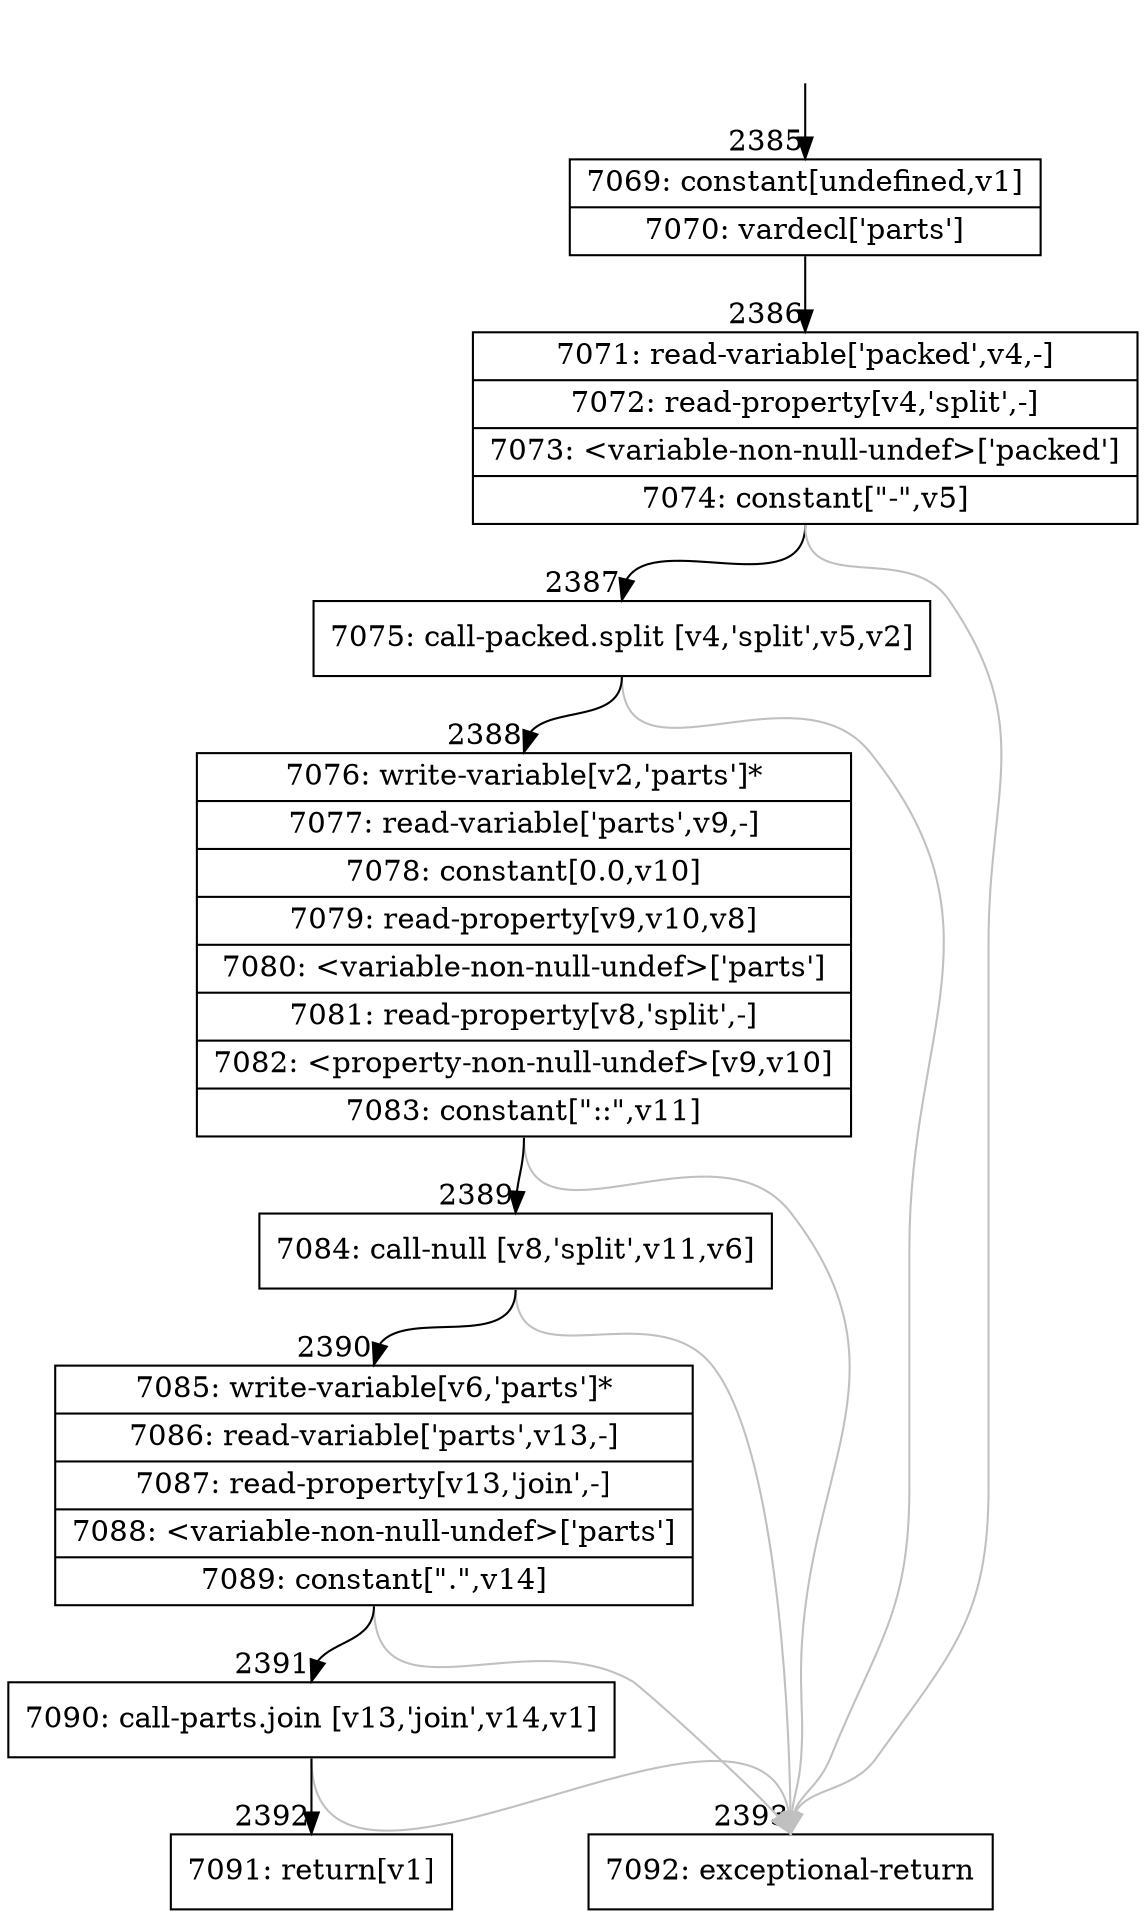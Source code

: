 digraph {
rankdir="TD"
BB_entry262[shape=none,label=""];
BB_entry262 -> BB2385 [tailport=s, headport=n, headlabel="    2385"]
BB2385 [shape=record label="{7069: constant[undefined,v1]|7070: vardecl['parts']}" ] 
BB2385 -> BB2386 [tailport=s, headport=n, headlabel="      2386"]
BB2386 [shape=record label="{7071: read-variable['packed',v4,-]|7072: read-property[v4,'split',-]|7073: \<variable-non-null-undef\>['packed']|7074: constant[\"-\",v5]}" ] 
BB2386 -> BB2387 [tailport=s, headport=n, headlabel="      2387"]
BB2386 -> BB2393 [tailport=s, headport=n, color=gray, headlabel="      2393"]
BB2387 [shape=record label="{7075: call-packed.split [v4,'split',v5,v2]}" ] 
BB2387 -> BB2388 [tailport=s, headport=n, headlabel="      2388"]
BB2387 -> BB2393 [tailport=s, headport=n, color=gray]
BB2388 [shape=record label="{7076: write-variable[v2,'parts']*|7077: read-variable['parts',v9,-]|7078: constant[0.0,v10]|7079: read-property[v9,v10,v8]|7080: \<variable-non-null-undef\>['parts']|7081: read-property[v8,'split',-]|7082: \<property-non-null-undef\>[v9,v10]|7083: constant[\"::\",v11]}" ] 
BB2388 -> BB2389 [tailport=s, headport=n, headlabel="      2389"]
BB2388 -> BB2393 [tailport=s, headport=n, color=gray]
BB2389 [shape=record label="{7084: call-null [v8,'split',v11,v6]}" ] 
BB2389 -> BB2390 [tailport=s, headport=n, headlabel="      2390"]
BB2389 -> BB2393 [tailport=s, headport=n, color=gray]
BB2390 [shape=record label="{7085: write-variable[v6,'parts']*|7086: read-variable['parts',v13,-]|7087: read-property[v13,'join',-]|7088: \<variable-non-null-undef\>['parts']|7089: constant[\".\",v14]}" ] 
BB2390 -> BB2391 [tailport=s, headport=n, headlabel="      2391"]
BB2390 -> BB2393 [tailport=s, headport=n, color=gray]
BB2391 [shape=record label="{7090: call-parts.join [v13,'join',v14,v1]}" ] 
BB2391 -> BB2392 [tailport=s, headport=n, headlabel="      2392"]
BB2391 -> BB2393 [tailport=s, headport=n, color=gray]
BB2392 [shape=record label="{7091: return[v1]}" ] 
BB2393 [shape=record label="{7092: exceptional-return}" ] 
//#$~ 2790
}
